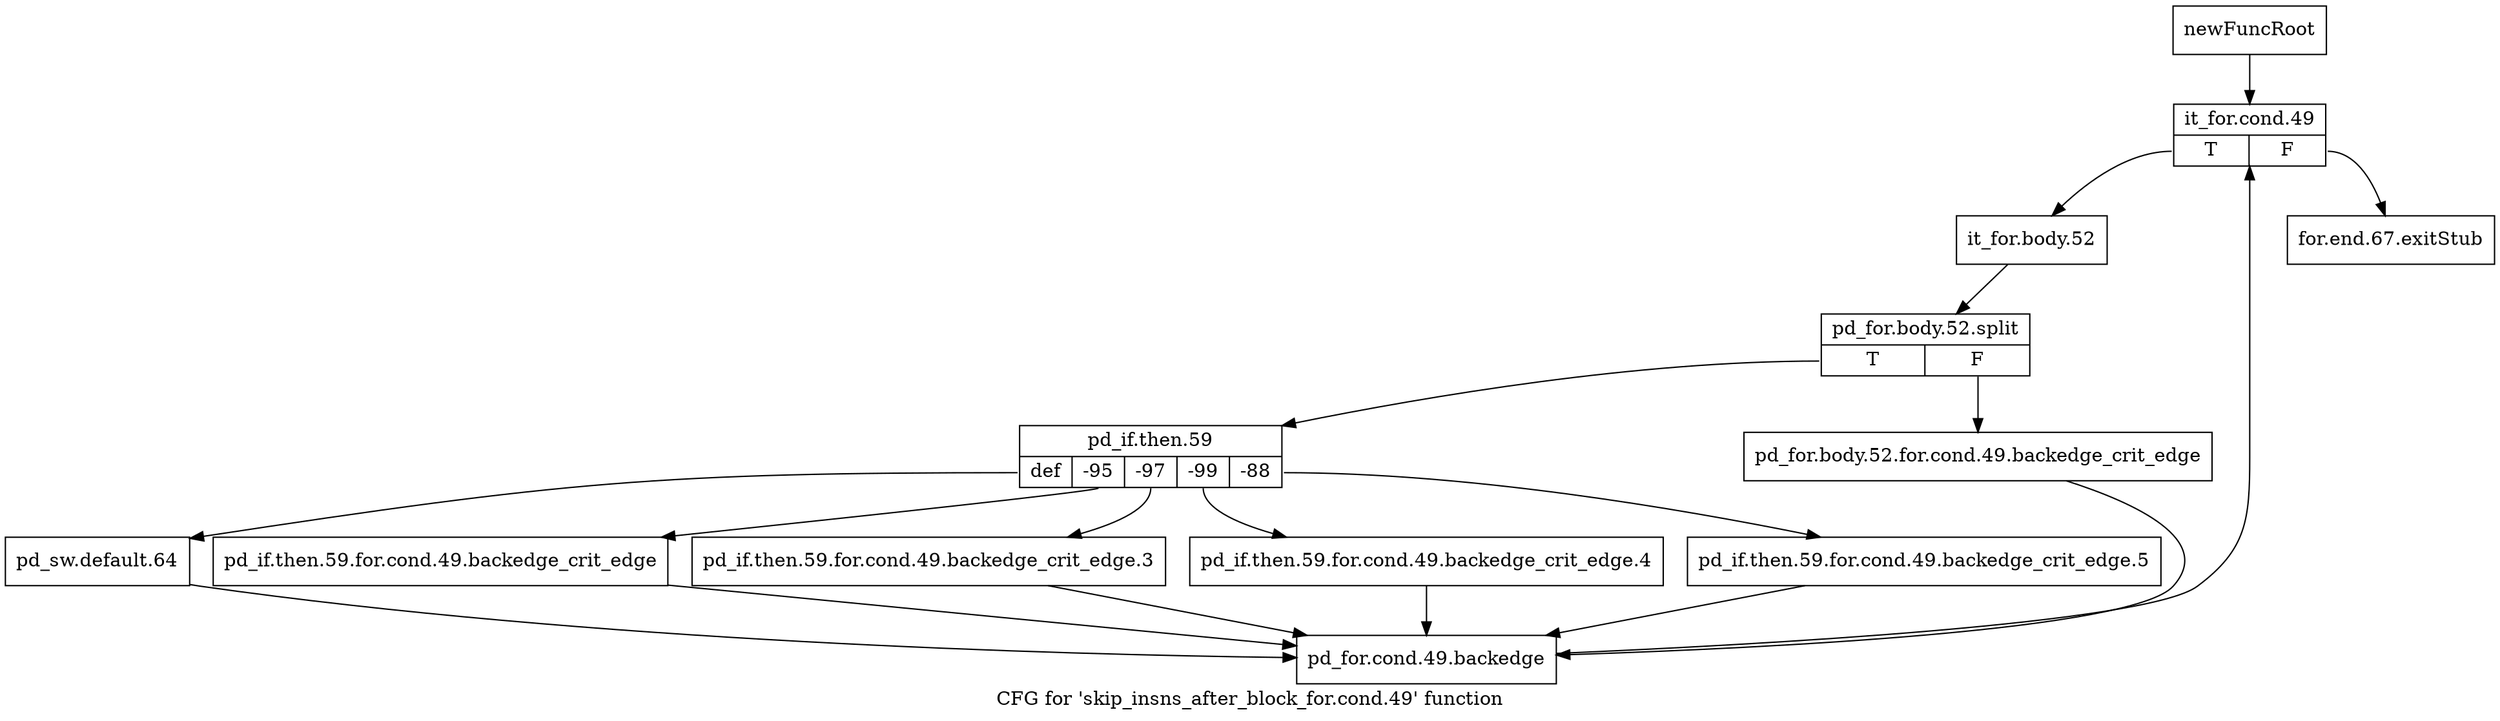 digraph "CFG for 'skip_insns_after_block_for.cond.49' function" {
	label="CFG for 'skip_insns_after_block_for.cond.49' function";

	Node0xa543670 [shape=record,label="{newFuncRoot}"];
	Node0xa543670 -> Node0xa543710;
	Node0xa5436c0 [shape=record,label="{for.end.67.exitStub}"];
	Node0xa543710 [shape=record,label="{it_for.cond.49|{<s0>T|<s1>F}}"];
	Node0xa543710:s0 -> Node0xa543760;
	Node0xa543710:s1 -> Node0xa5436c0;
	Node0xa543760 [shape=record,label="{it_for.body.52}"];
	Node0xa543760 -> Node0xf1d8520;
	Node0xf1d8520 [shape=record,label="{pd_for.body.52.split|{<s0>T|<s1>F}}"];
	Node0xf1d8520:s0 -> Node0xa543800;
	Node0xf1d8520:s1 -> Node0xa5437b0;
	Node0xa5437b0 [shape=record,label="{pd_for.body.52.for.cond.49.backedge_crit_edge}"];
	Node0xa5437b0 -> Node0xa5439e0;
	Node0xa543800 [shape=record,label="{pd_if.then.59|{<s0>def|<s1>-95|<s2>-97|<s3>-99|<s4>-88}}"];
	Node0xa543800:s0 -> Node0xa543990;
	Node0xa543800:s1 -> Node0xa543940;
	Node0xa543800:s2 -> Node0xa5438f0;
	Node0xa543800:s3 -> Node0xa5438a0;
	Node0xa543800:s4 -> Node0xa543850;
	Node0xa543850 [shape=record,label="{pd_if.then.59.for.cond.49.backedge_crit_edge.5}"];
	Node0xa543850 -> Node0xa5439e0;
	Node0xa5438a0 [shape=record,label="{pd_if.then.59.for.cond.49.backedge_crit_edge.4}"];
	Node0xa5438a0 -> Node0xa5439e0;
	Node0xa5438f0 [shape=record,label="{pd_if.then.59.for.cond.49.backedge_crit_edge.3}"];
	Node0xa5438f0 -> Node0xa5439e0;
	Node0xa543940 [shape=record,label="{pd_if.then.59.for.cond.49.backedge_crit_edge}"];
	Node0xa543940 -> Node0xa5439e0;
	Node0xa543990 [shape=record,label="{pd_sw.default.64}"];
	Node0xa543990 -> Node0xa5439e0;
	Node0xa5439e0 [shape=record,label="{pd_for.cond.49.backedge}"];
	Node0xa5439e0 -> Node0xa543710;
}
